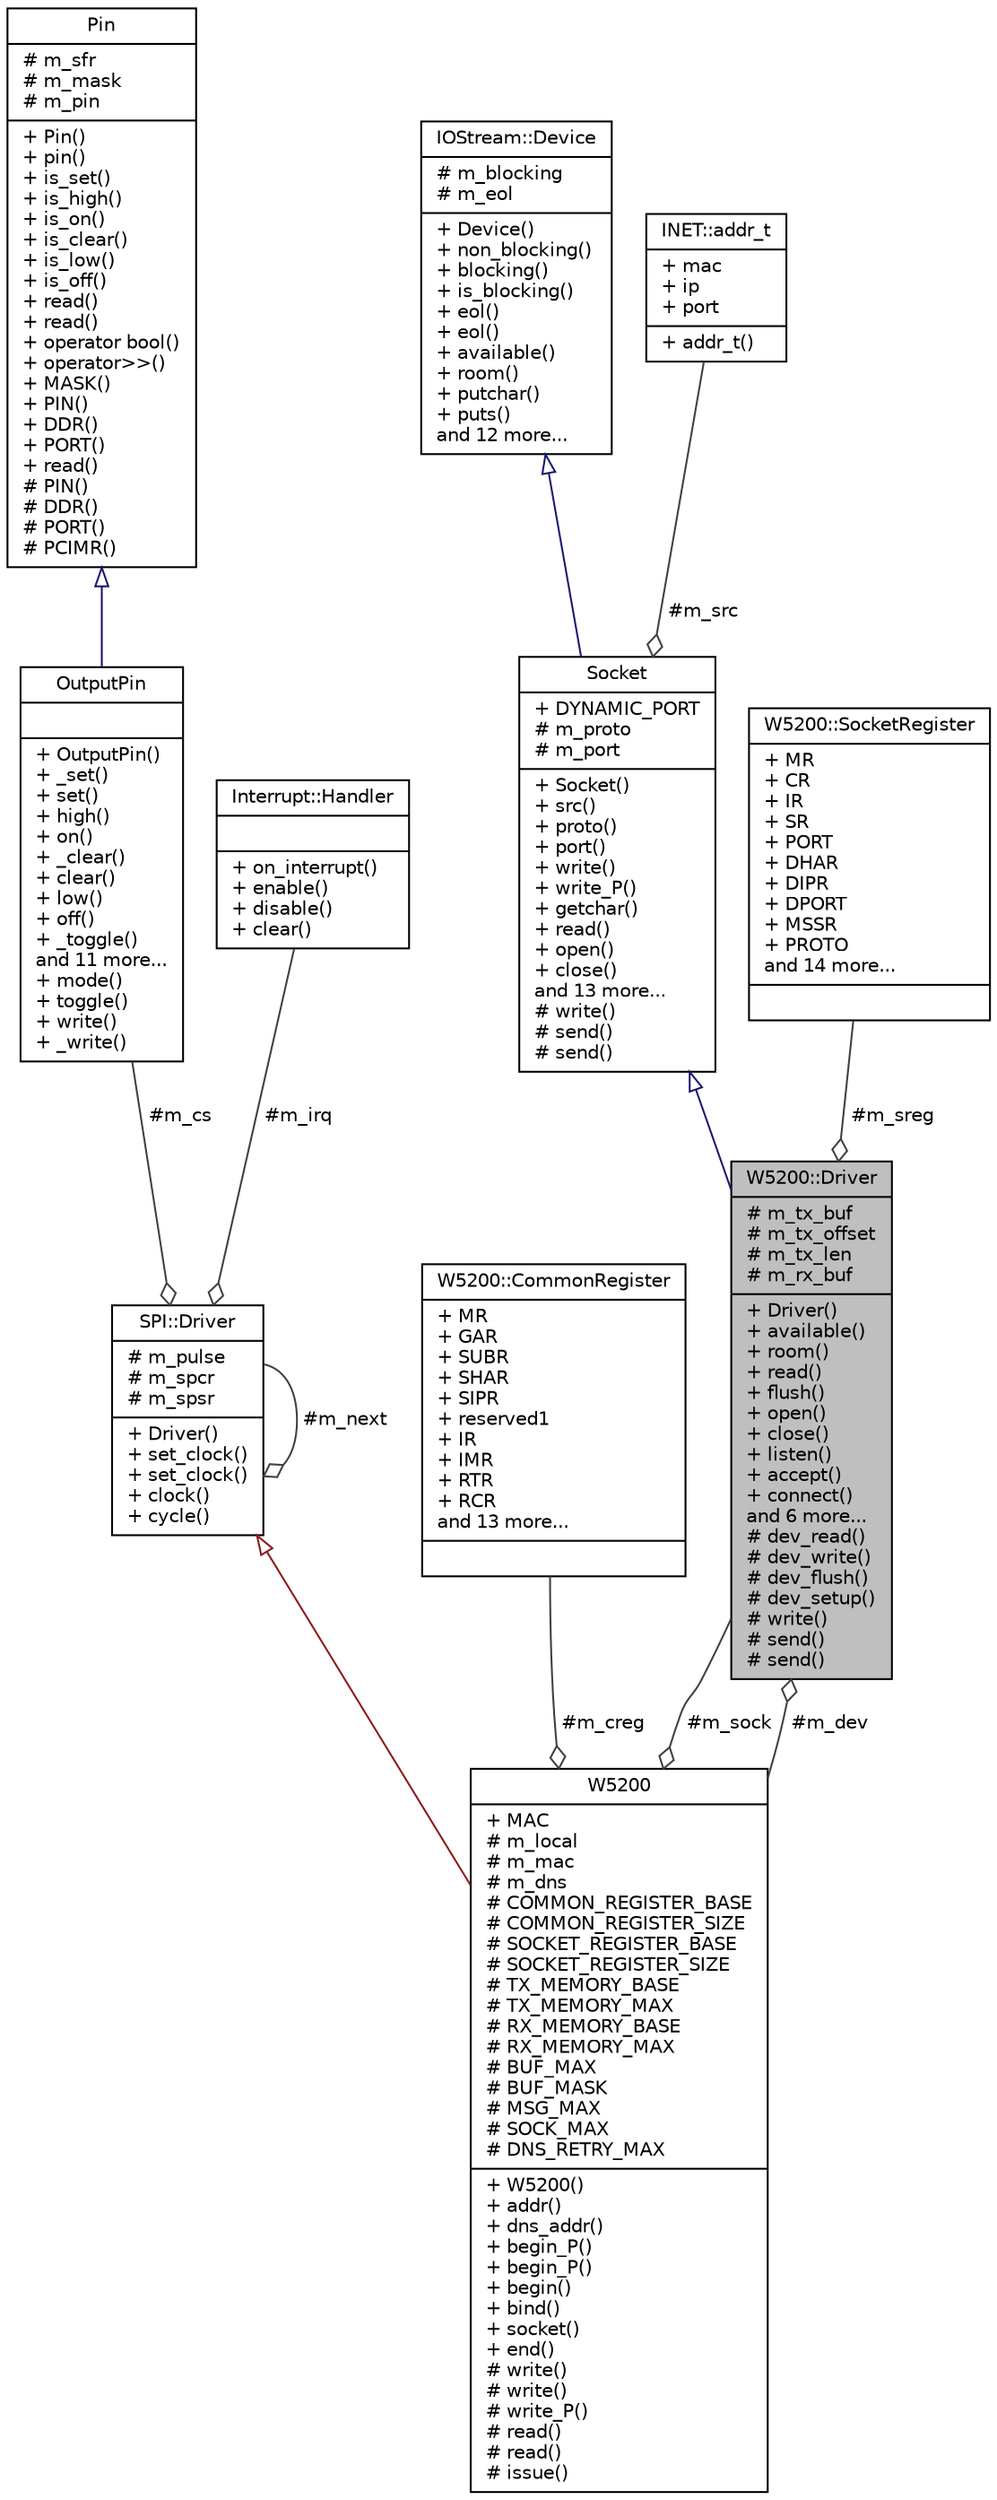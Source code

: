 digraph "W5200::Driver"
{
  edge [fontname="Helvetica",fontsize="10",labelfontname="Helvetica",labelfontsize="10"];
  node [fontname="Helvetica",fontsize="10",shape=record];
  Node1 [label="{W5200::Driver\n|# m_tx_buf\l# m_tx_offset\l# m_tx_len\l# m_rx_buf\l|+ Driver()\l+ available()\l+ room()\l+ read()\l+ flush()\l+ open()\l+ close()\l+ listen()\l+ accept()\l+ connect()\land 6 more...\l# dev_read()\l# dev_write()\l# dev_flush()\l# dev_setup()\l# write()\l# send()\l# send()\l}",height=0.2,width=0.4,color="black", fillcolor="grey75", style="filled", fontcolor="black"];
  Node2 -> Node1 [dir="back",color="midnightblue",fontsize="10",style="solid",arrowtail="onormal",fontname="Helvetica"];
  Node2 [label="{Socket\n|+ DYNAMIC_PORT\l# m_proto\l# m_port\l|+ Socket()\l+ src()\l+ proto()\l+ port()\l+ write()\l+ write_P()\l+ getchar()\l+ read()\l+ open()\l+ close()\land 13 more...\l# write()\l# send()\l# send()\l}",height=0.2,width=0.4,color="black", fillcolor="white", style="filled",URL="$d4/d33/classSocket.html"];
  Node3 -> Node2 [dir="back",color="midnightblue",fontsize="10",style="solid",arrowtail="onormal",fontname="Helvetica"];
  Node3 [label="{IOStream::Device\n|# m_blocking\l# m_eol\l|+ Device()\l+ non_blocking()\l+ blocking()\l+ is_blocking()\l+ eol()\l+ eol()\l+ available()\l+ room()\l+ putchar()\l+ puts()\land 12 more...\l}",height=0.2,width=0.4,color="black", fillcolor="white", style="filled",URL="$d5/d57/classIOStream_1_1Device.html"];
  Node4 -> Node2 [color="grey25",fontsize="10",style="solid",label=" #m_src" ,arrowhead="odiamond",fontname="Helvetica"];
  Node4 [label="{INET::addr_t\n|+ mac\l+ ip\l+ port\l|+ addr_t()\l}",height=0.2,width=0.4,color="black", fillcolor="white", style="filled",URL="$d8/d09/structINET_1_1addr__t.html"];
  Node5 -> Node1 [color="grey25",fontsize="10",style="solid",label=" #m_sreg" ,arrowhead="odiamond",fontname="Helvetica"];
  Node5 [label="{W5200::SocketRegister\n|+ MR\l+ CR\l+ IR\l+ SR\l+ PORT\l+ DHAR\l+ DIPR\l+ DPORT\l+ MSSR\l+ PROTO\land 14 more...\l|}",height=0.2,width=0.4,color="black", fillcolor="white", style="filled",URL="$db/dc8/structW5200_1_1SocketRegister.html"];
  Node6 -> Node1 [color="grey25",fontsize="10",style="solid",label=" #m_dev" ,arrowhead="odiamond",fontname="Helvetica"];
  Node6 [label="{W5200\n|+ MAC\l# m_local\l# m_mac\l# m_dns\l# COMMON_REGISTER_BASE\l# COMMON_REGISTER_SIZE\l# SOCKET_REGISTER_BASE\l# SOCKET_REGISTER_SIZE\l# TX_MEMORY_BASE\l# TX_MEMORY_MAX\l# RX_MEMORY_BASE\l# RX_MEMORY_MAX\l# BUF_MAX\l# BUF_MASK\l# MSG_MAX\l# SOCK_MAX\l# DNS_RETRY_MAX\l|+ W5200()\l+ addr()\l+ dns_addr()\l+ begin_P()\l+ begin_P()\l+ begin()\l+ bind()\l+ socket()\l+ end()\l# write()\l# write()\l# write_P()\l# read()\l# read()\l# issue()\l}",height=0.2,width=0.4,color="black", fillcolor="white", style="filled",URL="$d7/d1c/classW5200.html"];
  Node7 -> Node6 [dir="back",color="firebrick4",fontsize="10",style="solid",arrowtail="onormal",fontname="Helvetica"];
  Node7 [label="{SPI::Driver\n|# m_pulse\l# m_spcr\l# m_spsr\l|+ Driver()\l+ set_clock()\l+ set_clock()\l+ clock()\l+ cycle()\l}",height=0.2,width=0.4,color="black", fillcolor="white", style="filled",URL="$dc/dd2/classSPI_1_1Driver.html"];
  Node8 -> Node7 [color="grey25",fontsize="10",style="solid",label=" #m_cs" ,arrowhead="odiamond",fontname="Helvetica"];
  Node8 [label="{OutputPin\n||+ OutputPin()\l+ _set()\l+ set()\l+ high()\l+ on()\l+ _clear()\l+ clear()\l+ low()\l+ off()\l+ _toggle()\land 11 more...\l+ mode()\l+ toggle()\l+ write()\l+ _write()\l}",height=0.2,width=0.4,color="black", fillcolor="white", style="filled",URL="$d2/d86/classOutputPin.html"];
  Node9 -> Node8 [dir="back",color="midnightblue",fontsize="10",style="solid",arrowtail="onormal",fontname="Helvetica"];
  Node9 [label="{Pin\n|# m_sfr\l# m_mask\l# m_pin\l|+ Pin()\l+ pin()\l+ is_set()\l+ is_high()\l+ is_on()\l+ is_clear()\l+ is_low()\l+ is_off()\l+ read()\l+ read()\l+ operator bool()\l+ operator\>\>()\l+ MASK()\l+ PIN()\l+ DDR()\l+ PORT()\l+ read()\l# PIN()\l# DDR()\l# PORT()\l# PCIMR()\l}",height=0.2,width=0.4,color="black", fillcolor="white", style="filled",URL="$da/da0/classPin.html"];
  Node7 -> Node7 [color="grey25",fontsize="10",style="solid",label=" #m_next" ,arrowhead="odiamond",fontname="Helvetica"];
  Node10 -> Node7 [color="grey25",fontsize="10",style="solid",label=" #m_irq" ,arrowhead="odiamond",fontname="Helvetica"];
  Node10 [label="{Interrupt::Handler\n||+ on_interrupt()\l+ enable()\l+ disable()\l+ clear()\l}",height=0.2,width=0.4,color="black", fillcolor="white", style="filled",URL="$d9/df8/classInterrupt_1_1Handler.html"];
  Node11 -> Node6 [color="grey25",fontsize="10",style="solid",label=" #m_creg" ,arrowhead="odiamond",fontname="Helvetica"];
  Node11 [label="{W5200::CommonRegister\n|+ MR\l+ GAR\l+ SUBR\l+ SHAR\l+ SIPR\l+ reserved1\l+ IR\l+ IMR\l+ RTR\l+ RCR\land 13 more...\l|}",height=0.2,width=0.4,color="black", fillcolor="white", style="filled",URL="$d1/d21/structW5200_1_1CommonRegister.html"];
  Node1 -> Node6 [color="grey25",fontsize="10",style="solid",label=" #m_sock" ,arrowhead="odiamond",fontname="Helvetica"];
}
